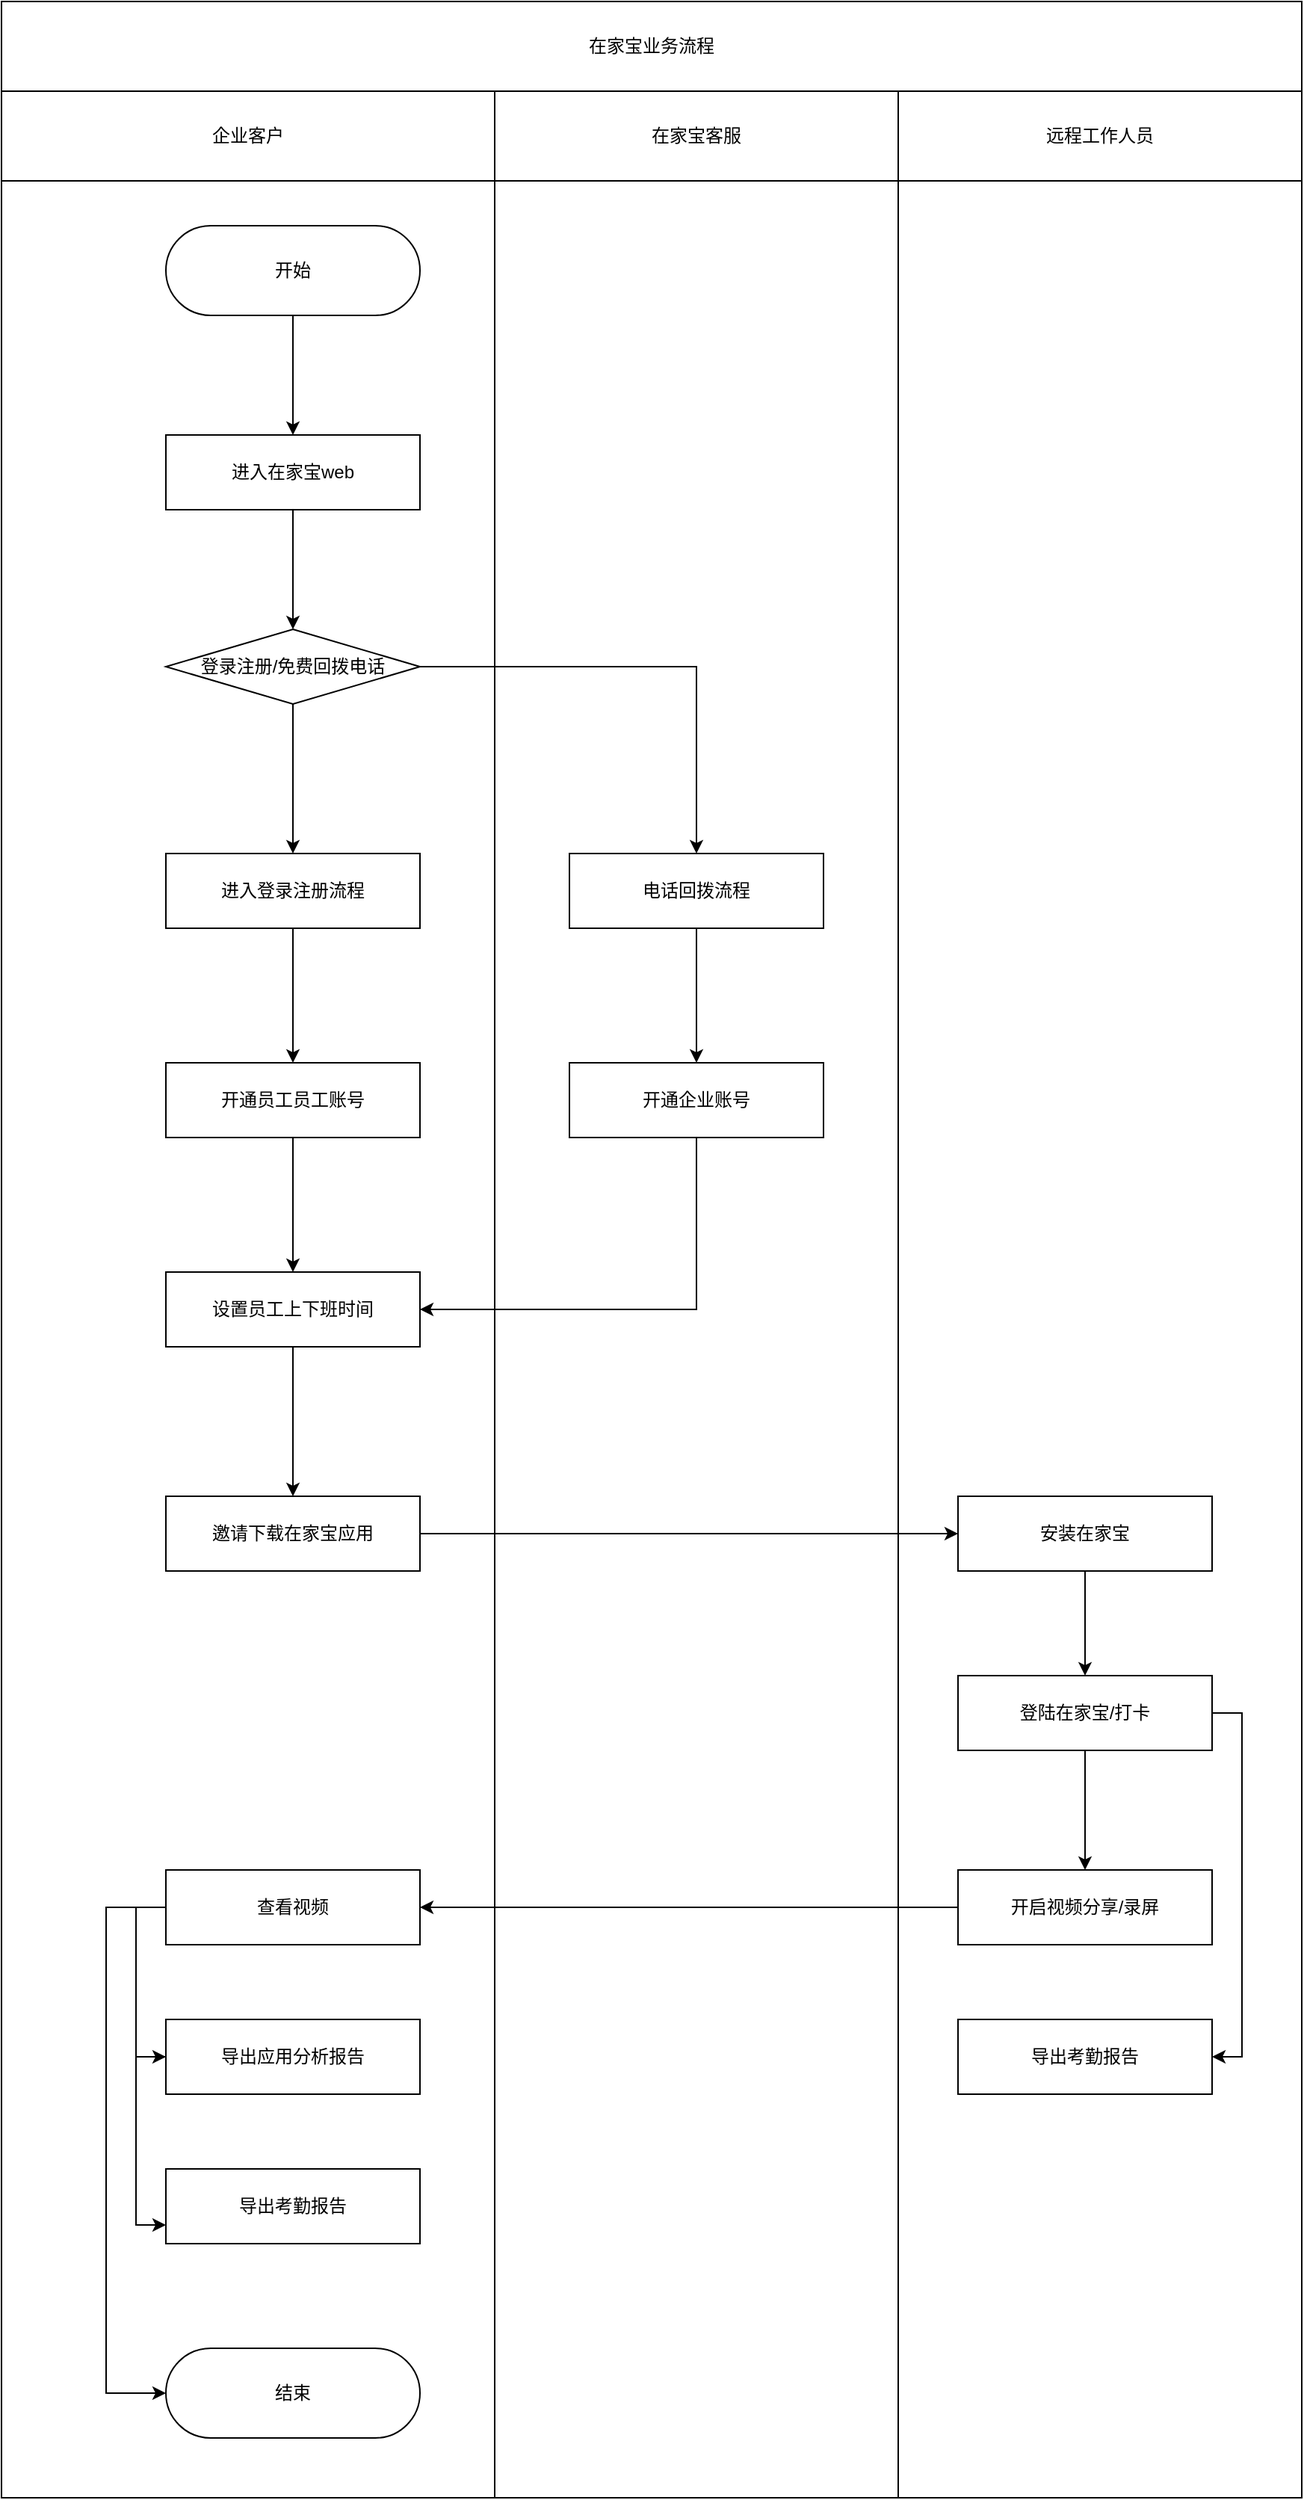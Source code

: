 <mxfile version="12.5.5" type="github"><diagram name="Page-1" id="74e2e168-ea6b-b213-b513-2b3c1d86103e"><mxGraphModel dx="1494" dy="691" grid="1" gridSize="10" guides="1" tooltips="1" connect="1" arrows="1" fold="1" page="1" pageScale="1" pageWidth="1400" pageHeight="850" background="#ffffff" math="0" shadow="0"><root><mxCell id="0"/><mxCell id="1" parent="0"/><mxCell id="jWompO77SyPdt-j1xPJK-61" value="" style="rounded=0;whiteSpace=wrap;html=1;fillColor=none;" vertex="1" parent="1"><mxGeometry x="620" y="120" width="270" height="1550" as="geometry"/></mxCell><mxCell id="jWompO77SyPdt-j1xPJK-59" value="" style="rounded=0;whiteSpace=wrap;html=1;fillColor=none;" vertex="1" parent="1"><mxGeometry x="20" y="120" width="330" height="1550" as="geometry"/></mxCell><mxCell id="jWompO77SyPdt-j1xPJK-24" value="" style="edgeStyle=orthogonalEdgeStyle;rounded=0;orthogonalLoop=1;jettySize=auto;html=1;" edge="1" parent="1" source="jWompO77SyPdt-j1xPJK-10" target="jWompO77SyPdt-j1xPJK-23"><mxGeometry relative="1" as="geometry"/></mxCell><mxCell id="jWompO77SyPdt-j1xPJK-10" value="进入在家宝web" style="rounded=0;whiteSpace=wrap;html=1;fillColor=none;" vertex="1" parent="1"><mxGeometry x="130" y="290" width="170" height="50" as="geometry"/></mxCell><mxCell id="jWompO77SyPdt-j1xPJK-12" style="edgeStyle=orthogonalEdgeStyle;rounded=0;orthogonalLoop=1;jettySize=auto;html=1;" edge="1" parent="1" source="jWompO77SyPdt-j1xPJK-11" target="jWompO77SyPdt-j1xPJK-10"><mxGeometry relative="1" as="geometry"/></mxCell><mxCell id="jWompO77SyPdt-j1xPJK-11" value="开始" style="rounded=1;whiteSpace=wrap;html=1;fillColor=none;arcSize=50;" vertex="1" parent="1"><mxGeometry x="130" y="150" width="170" height="60" as="geometry"/></mxCell><mxCell id="jWompO77SyPdt-j1xPJK-32" style="edgeStyle=orthogonalEdgeStyle;rounded=0;orthogonalLoop=1;jettySize=auto;html=1;" edge="1" parent="1" source="jWompO77SyPdt-j1xPJK-22" target="jWompO77SyPdt-j1xPJK-31"><mxGeometry relative="1" as="geometry"/></mxCell><mxCell id="jWompO77SyPdt-j1xPJK-22" value="进入登录注册流程" style="rounded=0;whiteSpace=wrap;html=1;fillColor=none;" vertex="1" parent="1"><mxGeometry x="130" y="570" width="170" height="50" as="geometry"/></mxCell><mxCell id="jWompO77SyPdt-j1xPJK-25" style="edgeStyle=orthogonalEdgeStyle;rounded=0;orthogonalLoop=1;jettySize=auto;html=1;exitX=0.5;exitY=1;exitDx=0;exitDy=0;entryX=0.5;entryY=0;entryDx=0;entryDy=0;" edge="1" parent="1" source="jWompO77SyPdt-j1xPJK-23" target="jWompO77SyPdt-j1xPJK-22"><mxGeometry relative="1" as="geometry"/></mxCell><mxCell id="jWompO77SyPdt-j1xPJK-45" style="edgeStyle=orthogonalEdgeStyle;rounded=0;orthogonalLoop=1;jettySize=auto;html=1;" edge="1" parent="1" source="jWompO77SyPdt-j1xPJK-23" target="jWompO77SyPdt-j1xPJK-26"><mxGeometry relative="1" as="geometry"/></mxCell><mxCell id="jWompO77SyPdt-j1xPJK-23" value="&lt;span style=&quot;white-space: normal&quot;&gt;登录注册/免费回拨电话&lt;/span&gt;" style="rhombus;whiteSpace=wrap;html=1;fillColor=none;" vertex="1" parent="1"><mxGeometry x="130" y="420" width="170" height="50" as="geometry"/></mxCell><mxCell id="jWompO77SyPdt-j1xPJK-40" style="edgeStyle=orthogonalEdgeStyle;rounded=0;orthogonalLoop=1;jettySize=auto;html=1;" edge="1" parent="1" source="jWompO77SyPdt-j1xPJK-26" target="jWompO77SyPdt-j1xPJK-37"><mxGeometry relative="1" as="geometry"/></mxCell><mxCell id="jWompO77SyPdt-j1xPJK-26" value="电话回拨流程" style="rounded=0;whiteSpace=wrap;html=1;fillColor=none;" vertex="1" parent="1"><mxGeometry x="400" y="570" width="170" height="50" as="geometry"/></mxCell><mxCell id="jWompO77SyPdt-j1xPJK-35" style="edgeStyle=orthogonalEdgeStyle;rounded=0;orthogonalLoop=1;jettySize=auto;html=1;" edge="1" parent="1" source="jWompO77SyPdt-j1xPJK-31"><mxGeometry relative="1" as="geometry"><mxPoint x="215" y="850" as="targetPoint"/></mxGeometry></mxCell><mxCell id="jWompO77SyPdt-j1xPJK-31" value="开通员工员工账号" style="rounded=0;whiteSpace=wrap;html=1;fillColor=none;" vertex="1" parent="1"><mxGeometry x="130" y="710" width="170" height="50" as="geometry"/></mxCell><mxCell id="jWompO77SyPdt-j1xPJK-43" style="edgeStyle=orthogonalEdgeStyle;rounded=0;orthogonalLoop=1;jettySize=auto;html=1;" edge="1" parent="1" source="jWompO77SyPdt-j1xPJK-34" target="jWompO77SyPdt-j1xPJK-36"><mxGeometry relative="1" as="geometry"/></mxCell><mxCell id="jWompO77SyPdt-j1xPJK-34" value="设置员工上下班时间" style="rounded=0;whiteSpace=wrap;html=1;fillColor=none;" vertex="1" parent="1"><mxGeometry x="130" y="850" width="170" height="50" as="geometry"/></mxCell><mxCell id="jWompO77SyPdt-j1xPJK-53" style="edgeStyle=orthogonalEdgeStyle;rounded=0;orthogonalLoop=1;jettySize=auto;html=1;" edge="1" parent="1" source="jWompO77SyPdt-j1xPJK-36" target="jWompO77SyPdt-j1xPJK-49"><mxGeometry relative="1" as="geometry"/></mxCell><mxCell id="jWompO77SyPdt-j1xPJK-36" value="邀请下载在家宝应用" style="rounded=0;whiteSpace=wrap;html=1;fillColor=none;" vertex="1" parent="1"><mxGeometry x="130" y="1000" width="170" height="50" as="geometry"/></mxCell><mxCell id="jWompO77SyPdt-j1xPJK-41" style="edgeStyle=orthogonalEdgeStyle;rounded=0;orthogonalLoop=1;jettySize=auto;html=1;entryX=1;entryY=0.5;entryDx=0;entryDy=0;" edge="1" parent="1" source="jWompO77SyPdt-j1xPJK-37"><mxGeometry relative="1" as="geometry"><mxPoint x="300" y="875" as="targetPoint"/><Array as="points"><mxPoint x="485" y="875"/></Array></mxGeometry></mxCell><mxCell id="jWompO77SyPdt-j1xPJK-37" value="开通企业账号" style="rounded=0;whiteSpace=wrap;html=1;fillColor=none;" vertex="1" parent="1"><mxGeometry x="400" y="710" width="170" height="50" as="geometry"/></mxCell><mxCell id="jWompO77SyPdt-j1xPJK-38" value="企业客户" style="rounded=0;whiteSpace=wrap;html=1;" vertex="1" parent="1"><mxGeometry x="20" y="60" width="330" height="60" as="geometry"/></mxCell><mxCell id="jWompO77SyPdt-j1xPJK-39" value="在家宝客服" style="rounded=0;whiteSpace=wrap;html=1;" vertex="1" parent="1"><mxGeometry x="350" y="60" width="270" height="60" as="geometry"/></mxCell><mxCell id="jWompO77SyPdt-j1xPJK-46" value="远程工作人员" style="rounded=0;whiteSpace=wrap;html=1;" vertex="1" parent="1"><mxGeometry x="620" y="60" width="270" height="60" as="geometry"/></mxCell><mxCell id="jWompO77SyPdt-j1xPJK-54" style="edgeStyle=orthogonalEdgeStyle;rounded=0;orthogonalLoop=1;jettySize=auto;html=1;exitX=0.5;exitY=1;exitDx=0;exitDy=0;" edge="1" parent="1" source="jWompO77SyPdt-j1xPJK-49" target="jWompO77SyPdt-j1xPJK-50"><mxGeometry relative="1" as="geometry"/></mxCell><mxCell id="jWompO77SyPdt-j1xPJK-49" value="安装在家宝" style="rounded=0;whiteSpace=wrap;html=1;fillColor=none;" vertex="1" parent="1"><mxGeometry x="660" y="1000" width="170" height="50" as="geometry"/></mxCell><mxCell id="jWompO77SyPdt-j1xPJK-55" style="edgeStyle=orthogonalEdgeStyle;rounded=0;orthogonalLoop=1;jettySize=auto;html=1;exitX=0.5;exitY=1;exitDx=0;exitDy=0;entryX=0.5;entryY=0;entryDx=0;entryDy=0;" edge="1" parent="1" source="jWompO77SyPdt-j1xPJK-50" target="jWompO77SyPdt-j1xPJK-51"><mxGeometry relative="1" as="geometry"/></mxCell><mxCell id="jWompO77SyPdt-j1xPJK-75" style="edgeStyle=orthogonalEdgeStyle;rounded=0;orthogonalLoop=1;jettySize=auto;html=1;entryX=1;entryY=0.5;entryDx=0;entryDy=0;" edge="1" parent="1" source="jWompO77SyPdt-j1xPJK-50" target="jWompO77SyPdt-j1xPJK-65"><mxGeometry relative="1" as="geometry"><Array as="points"><mxPoint x="850" y="1145"/><mxPoint x="850" y="1375"/></Array></mxGeometry></mxCell><mxCell id="jWompO77SyPdt-j1xPJK-50" value="登陆在家宝/打卡" style="rounded=0;whiteSpace=wrap;html=1;fillColor=none;" vertex="1" parent="1"><mxGeometry x="660" y="1120" width="170" height="50" as="geometry"/></mxCell><mxCell id="jWompO77SyPdt-j1xPJK-58" style="edgeStyle=orthogonalEdgeStyle;rounded=0;orthogonalLoop=1;jettySize=auto;html=1;exitX=0;exitY=0.5;exitDx=0;exitDy=0;entryX=1;entryY=0.5;entryDx=0;entryDy=0;" edge="1" parent="1" source="jWompO77SyPdt-j1xPJK-51" target="jWompO77SyPdt-j1xPJK-52"><mxGeometry relative="1" as="geometry"/></mxCell><mxCell id="jWompO77SyPdt-j1xPJK-51" value="开启视频分享/录屏" style="rounded=0;whiteSpace=wrap;html=1;fillColor=none;" vertex="1" parent="1"><mxGeometry x="660" y="1250" width="170" height="50" as="geometry"/></mxCell><mxCell id="jWompO77SyPdt-j1xPJK-71" style="edgeStyle=orthogonalEdgeStyle;rounded=0;orthogonalLoop=1;jettySize=auto;html=1;" edge="1" parent="1" source="jWompO77SyPdt-j1xPJK-52" target="jWompO77SyPdt-j1xPJK-68"><mxGeometry relative="1" as="geometry"><Array as="points"><mxPoint x="90" y="1275"/><mxPoint x="90" y="1600"/></Array></mxGeometry></mxCell><mxCell id="jWompO77SyPdt-j1xPJK-72" style="edgeStyle=orthogonalEdgeStyle;rounded=0;orthogonalLoop=1;jettySize=auto;html=1;entryX=0;entryY=0.5;entryDx=0;entryDy=0;exitX=0;exitY=0.5;exitDx=0;exitDy=0;" edge="1" parent="1" source="jWompO77SyPdt-j1xPJK-52" target="jWompO77SyPdt-j1xPJK-63"><mxGeometry relative="1" as="geometry"><Array as="points"><mxPoint x="110" y="1275"/><mxPoint x="110" y="1375"/></Array></mxGeometry></mxCell><mxCell id="jWompO77SyPdt-j1xPJK-52" value="查看视频" style="rounded=0;whiteSpace=wrap;html=1;fillColor=none;" vertex="1" parent="1"><mxGeometry x="130" y="1250" width="170" height="50" as="geometry"/></mxCell><mxCell id="jWompO77SyPdt-j1xPJK-60" value="" style="rounded=0;whiteSpace=wrap;html=1;fillColor=none;" vertex="1" parent="1"><mxGeometry x="350" y="120" width="270" height="1550" as="geometry"/></mxCell><mxCell id="jWompO77SyPdt-j1xPJK-62" value="在家宝业务流程" style="rounded=0;whiteSpace=wrap;html=1;" vertex="1" parent="1"><mxGeometry x="20" width="870" height="60" as="geometry"/></mxCell><mxCell id="jWompO77SyPdt-j1xPJK-73" style="edgeStyle=orthogonalEdgeStyle;rounded=0;orthogonalLoop=1;jettySize=auto;html=1;entryX=0;entryY=0.75;entryDx=0;entryDy=0;exitX=0;exitY=0.5;exitDx=0;exitDy=0;" edge="1" parent="1" source="jWompO77SyPdt-j1xPJK-63" target="jWompO77SyPdt-j1xPJK-64"><mxGeometry relative="1" as="geometry"/></mxCell><mxCell id="jWompO77SyPdt-j1xPJK-63" value="导出应用分析报告" style="rounded=0;whiteSpace=wrap;html=1;fillColor=none;" vertex="1" parent="1"><mxGeometry x="130" y="1350" width="170" height="50" as="geometry"/></mxCell><mxCell id="jWompO77SyPdt-j1xPJK-64" value="导出考勤报告" style="rounded=0;whiteSpace=wrap;html=1;fillColor=none;" vertex="1" parent="1"><mxGeometry x="130" y="1450" width="170" height="50" as="geometry"/></mxCell><mxCell id="jWompO77SyPdt-j1xPJK-65" value="导出考勤报告" style="rounded=0;whiteSpace=wrap;html=1;fillColor=none;" vertex="1" parent="1"><mxGeometry x="660" y="1350" width="170" height="50" as="geometry"/></mxCell><mxCell id="jWompO77SyPdt-j1xPJK-68" value="结束" style="rounded=1;whiteSpace=wrap;html=1;fillColor=none;arcSize=50;" vertex="1" parent="1"><mxGeometry x="130" y="1570" width="170" height="60" as="geometry"/></mxCell></root></mxGraphModel></diagram></mxfile>